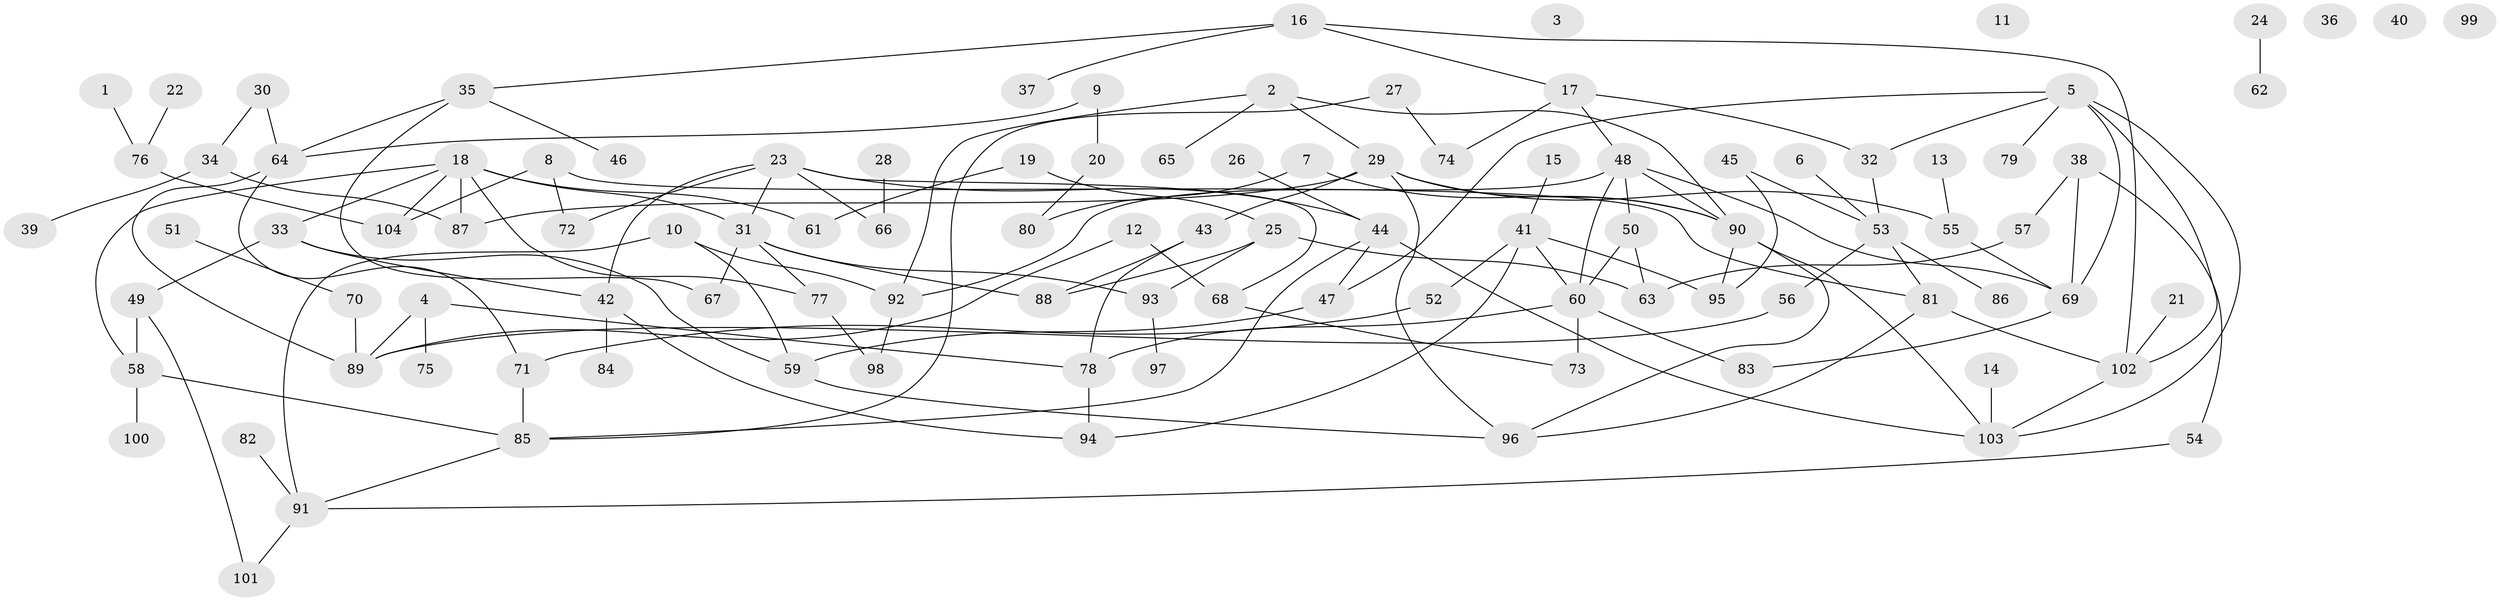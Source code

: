 // coarse degree distribution, {1: 0.2222222222222222, 7: 0.027777777777777776, 0: 0.08333333333333333, 2: 0.2361111111111111, 4: 0.06944444444444445, 5: 0.06944444444444445, 3: 0.125, 6: 0.1111111111111111, 10: 0.013888888888888888, 8: 0.041666666666666664}
// Generated by graph-tools (version 1.1) at 2025/41/03/06/25 10:41:21]
// undirected, 104 vertices, 144 edges
graph export_dot {
graph [start="1"]
  node [color=gray90,style=filled];
  1;
  2;
  3;
  4;
  5;
  6;
  7;
  8;
  9;
  10;
  11;
  12;
  13;
  14;
  15;
  16;
  17;
  18;
  19;
  20;
  21;
  22;
  23;
  24;
  25;
  26;
  27;
  28;
  29;
  30;
  31;
  32;
  33;
  34;
  35;
  36;
  37;
  38;
  39;
  40;
  41;
  42;
  43;
  44;
  45;
  46;
  47;
  48;
  49;
  50;
  51;
  52;
  53;
  54;
  55;
  56;
  57;
  58;
  59;
  60;
  61;
  62;
  63;
  64;
  65;
  66;
  67;
  68;
  69;
  70;
  71;
  72;
  73;
  74;
  75;
  76;
  77;
  78;
  79;
  80;
  81;
  82;
  83;
  84;
  85;
  86;
  87;
  88;
  89;
  90;
  91;
  92;
  93;
  94;
  95;
  96;
  97;
  98;
  99;
  100;
  101;
  102;
  103;
  104;
  1 -- 76;
  2 -- 29;
  2 -- 65;
  2 -- 90;
  2 -- 92;
  4 -- 75;
  4 -- 78;
  4 -- 89;
  5 -- 32;
  5 -- 47;
  5 -- 69;
  5 -- 79;
  5 -- 102;
  5 -- 103;
  6 -- 53;
  7 -- 80;
  7 -- 90;
  8 -- 72;
  8 -- 81;
  8 -- 104;
  9 -- 20;
  9 -- 64;
  10 -- 59;
  10 -- 91;
  10 -- 92;
  12 -- 68;
  12 -- 89;
  13 -- 55;
  14 -- 103;
  15 -- 41;
  16 -- 17;
  16 -- 35;
  16 -- 37;
  16 -- 102;
  17 -- 32;
  17 -- 48;
  17 -- 74;
  18 -- 31;
  18 -- 33;
  18 -- 58;
  18 -- 61;
  18 -- 77;
  18 -- 87;
  18 -- 104;
  19 -- 25;
  19 -- 61;
  20 -- 80;
  21 -- 102;
  22 -- 76;
  23 -- 31;
  23 -- 42;
  23 -- 44;
  23 -- 66;
  23 -- 68;
  23 -- 72;
  24 -- 62;
  25 -- 63;
  25 -- 88;
  25 -- 93;
  26 -- 44;
  27 -- 74;
  27 -- 85;
  28 -- 66;
  29 -- 43;
  29 -- 55;
  29 -- 87;
  29 -- 90;
  29 -- 96;
  30 -- 34;
  30 -- 64;
  31 -- 67;
  31 -- 77;
  31 -- 88;
  31 -- 93;
  32 -- 53;
  33 -- 42;
  33 -- 49;
  33 -- 59;
  34 -- 39;
  34 -- 87;
  35 -- 46;
  35 -- 64;
  35 -- 67;
  38 -- 54;
  38 -- 57;
  38 -- 69;
  41 -- 52;
  41 -- 60;
  41 -- 94;
  41 -- 95;
  42 -- 84;
  42 -- 94;
  43 -- 78;
  43 -- 88;
  44 -- 47;
  44 -- 85;
  44 -- 103;
  45 -- 53;
  45 -- 95;
  47 -- 59;
  48 -- 50;
  48 -- 60;
  48 -- 69;
  48 -- 90;
  48 -- 92;
  49 -- 58;
  49 -- 101;
  50 -- 60;
  50 -- 63;
  51 -- 70;
  52 -- 71;
  53 -- 56;
  53 -- 81;
  53 -- 86;
  54 -- 91;
  55 -- 69;
  56 -- 89;
  57 -- 63;
  58 -- 85;
  58 -- 100;
  59 -- 96;
  60 -- 73;
  60 -- 78;
  60 -- 83;
  64 -- 71;
  64 -- 89;
  68 -- 73;
  69 -- 83;
  70 -- 89;
  71 -- 85;
  76 -- 104;
  77 -- 98;
  78 -- 94;
  81 -- 96;
  81 -- 102;
  82 -- 91;
  85 -- 91;
  90 -- 95;
  90 -- 96;
  90 -- 103;
  91 -- 101;
  92 -- 98;
  93 -- 97;
  102 -- 103;
}
